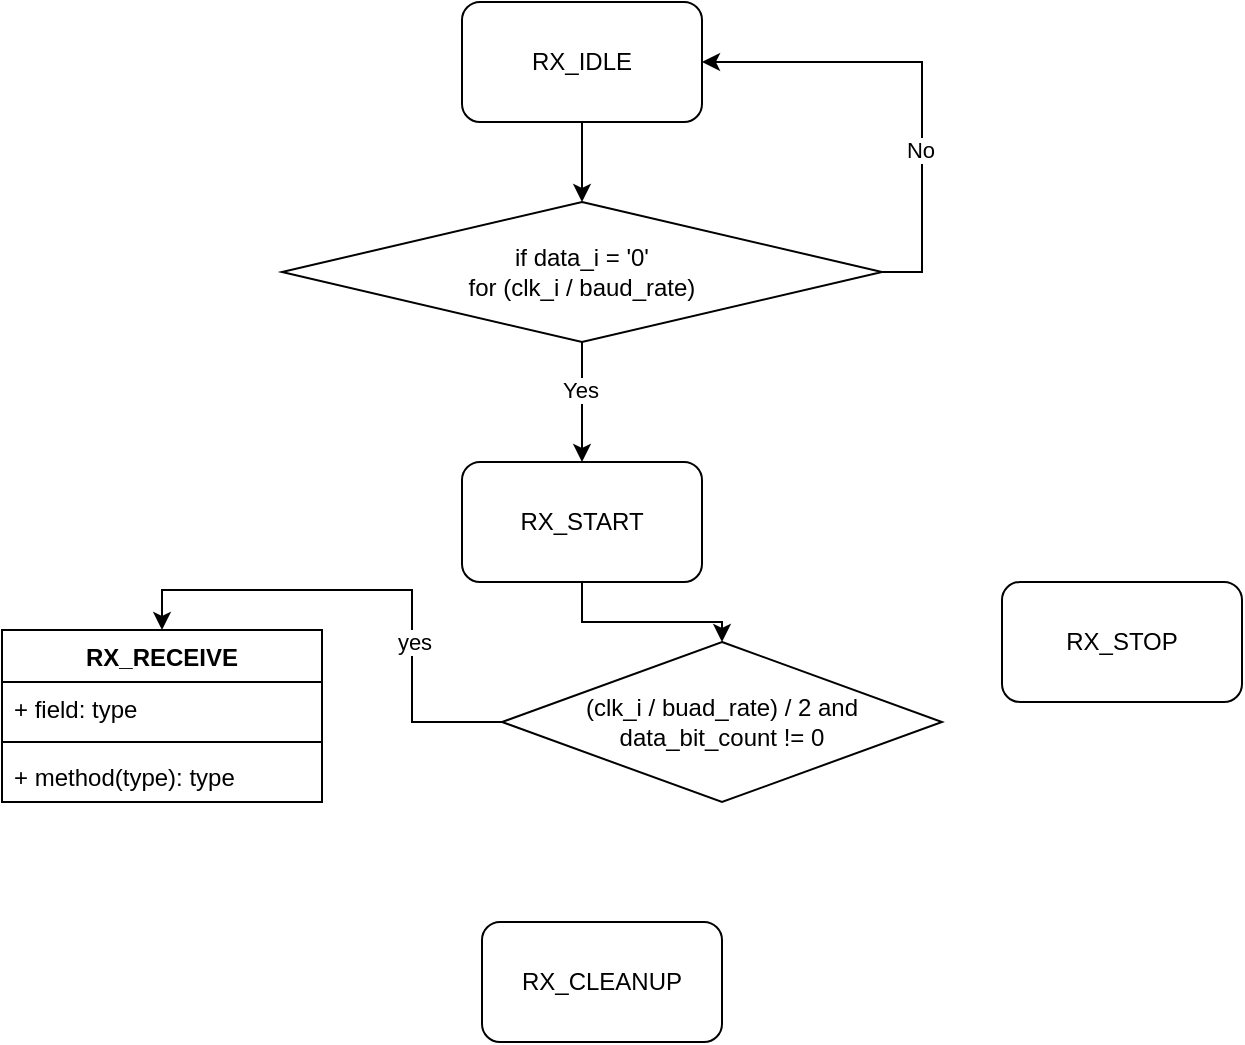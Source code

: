 <mxfile version="14.1.8" type="device"><diagram id="C5RBs43oDa-KdzZeNtuy" name="uart_rx"><mxGraphModel dx="593" dy="347" grid="1" gridSize="10" guides="1" tooltips="1" connect="1" arrows="1" fold="1" page="1" pageScale="1" pageWidth="827" pageHeight="1169" math="0" shadow="0"><root><mxCell id="WIyWlLk6GJQsqaUBKTNV-0"/><mxCell id="WIyWlLk6GJQsqaUBKTNV-1" parent="WIyWlLk6GJQsqaUBKTNV-0"/><mxCell id="RLUm-Fah_2hcVVik-IUE-25" style="edgeStyle=orthogonalEdgeStyle;rounded=0;orthogonalLoop=1;jettySize=auto;html=1;exitX=0.5;exitY=1;exitDx=0;exitDy=0;entryX=0.5;entryY=0;entryDx=0;entryDy=0;" edge="1" parent="WIyWlLk6GJQsqaUBKTNV-1" source="RLUm-Fah_2hcVVik-IUE-0" target="RLUm-Fah_2hcVVik-IUE-23"><mxGeometry relative="1" as="geometry"/></mxCell><mxCell id="RLUm-Fah_2hcVVik-IUE-0" value="RX_START" style="rounded=1;whiteSpace=wrap;html=1;" vertex="1" parent="WIyWlLk6GJQsqaUBKTNV-1"><mxGeometry x="330" y="280" width="120" height="60" as="geometry"/></mxCell><mxCell id="RLUm-Fah_2hcVVik-IUE-7" style="edgeStyle=orthogonalEdgeStyle;rounded=0;orthogonalLoop=1;jettySize=auto;html=1;" edge="1" parent="WIyWlLk6GJQsqaUBKTNV-1" source="RLUm-Fah_2hcVVik-IUE-1" target="RLUm-Fah_2hcVVik-IUE-5"><mxGeometry relative="1" as="geometry"/></mxCell><mxCell id="RLUm-Fah_2hcVVik-IUE-1" value="RX_IDLE" style="rounded=1;whiteSpace=wrap;html=1;" vertex="1" parent="WIyWlLk6GJQsqaUBKTNV-1"><mxGeometry x="330" y="50" width="120" height="60" as="geometry"/></mxCell><mxCell id="RLUm-Fah_2hcVVik-IUE-3" value="RX_STOP" style="rounded=1;whiteSpace=wrap;html=1;" vertex="1" parent="WIyWlLk6GJQsqaUBKTNV-1"><mxGeometry x="600" y="340" width="120" height="60" as="geometry"/></mxCell><mxCell id="RLUm-Fah_2hcVVik-IUE-4" value="RX_CLEANUP" style="rounded=1;whiteSpace=wrap;html=1;" vertex="1" parent="WIyWlLk6GJQsqaUBKTNV-1"><mxGeometry x="340" y="510" width="120" height="60" as="geometry"/></mxCell><mxCell id="RLUm-Fah_2hcVVik-IUE-12" style="edgeStyle=orthogonalEdgeStyle;rounded=0;orthogonalLoop=1;jettySize=auto;html=1;exitX=1;exitY=0.5;exitDx=0;exitDy=0;entryX=1;entryY=0.5;entryDx=0;entryDy=0;" edge="1" parent="WIyWlLk6GJQsqaUBKTNV-1" source="RLUm-Fah_2hcVVik-IUE-5" target="RLUm-Fah_2hcVVik-IUE-1"><mxGeometry relative="1" as="geometry"/></mxCell><mxCell id="RLUm-Fah_2hcVVik-IUE-20" value="No" style="edgeLabel;html=1;align=center;verticalAlign=middle;resizable=0;points=[];" vertex="1" connectable="0" parent="RLUm-Fah_2hcVVik-IUE-12"><mxGeometry x="-0.306" y="1" relative="1" as="geometry"><mxPoint as="offset"/></mxGeometry></mxCell><mxCell id="RLUm-Fah_2hcVVik-IUE-21" style="edgeStyle=orthogonalEdgeStyle;rounded=0;orthogonalLoop=1;jettySize=auto;html=1;exitX=0.5;exitY=1;exitDx=0;exitDy=0;entryX=0.5;entryY=0;entryDx=0;entryDy=0;" edge="1" parent="WIyWlLk6GJQsqaUBKTNV-1" source="RLUm-Fah_2hcVVik-IUE-5" target="RLUm-Fah_2hcVVik-IUE-0"><mxGeometry relative="1" as="geometry"/></mxCell><mxCell id="RLUm-Fah_2hcVVik-IUE-22" value="Yes" style="edgeLabel;html=1;align=center;verticalAlign=middle;resizable=0;points=[];" vertex="1" connectable="0" parent="RLUm-Fah_2hcVVik-IUE-21"><mxGeometry x="-0.217" y="-1" relative="1" as="geometry"><mxPoint as="offset"/></mxGeometry></mxCell><mxCell id="RLUm-Fah_2hcVVik-IUE-5" value="if data_i = '0'&lt;br&gt;for (clk_i / baud_rate)" style="rhombus;whiteSpace=wrap;html=1;" vertex="1" parent="WIyWlLk6GJQsqaUBKTNV-1"><mxGeometry x="240" y="150" width="300" height="70" as="geometry"/></mxCell><mxCell id="RLUm-Fah_2hcVVik-IUE-24" style="edgeStyle=orthogonalEdgeStyle;rounded=0;orthogonalLoop=1;jettySize=auto;html=1;exitX=0;exitY=0.5;exitDx=0;exitDy=0;entryX=0.5;entryY=0;entryDx=0;entryDy=0;" edge="1" parent="WIyWlLk6GJQsqaUBKTNV-1" source="RLUm-Fah_2hcVVik-IUE-23" target="RLUm-Fah_2hcVVik-IUE-26"><mxGeometry relative="1" as="geometry"><mxPoint x="215" y="390" as="targetPoint"/></mxGeometry></mxCell><mxCell id="RLUm-Fah_2hcVVik-IUE-30" value="yes" style="edgeLabel;html=1;align=center;verticalAlign=middle;resizable=0;points=[];" vertex="1" connectable="0" parent="RLUm-Fah_2hcVVik-IUE-24"><mxGeometry x="-0.337" y="-1" relative="1" as="geometry"><mxPoint as="offset"/></mxGeometry></mxCell><mxCell id="RLUm-Fah_2hcVVik-IUE-23" value="(clk_i / buad_rate) / 2 and data_bit_count != 0" style="rhombus;whiteSpace=wrap;html=1;" vertex="1" parent="WIyWlLk6GJQsqaUBKTNV-1"><mxGeometry x="350" y="370" width="220" height="80" as="geometry"/></mxCell><mxCell id="RLUm-Fah_2hcVVik-IUE-26" value="RX_RECEIVE" style="swimlane;fontStyle=1;align=center;verticalAlign=top;childLayout=stackLayout;horizontal=1;startSize=26;horizontalStack=0;resizeParent=1;resizeParentMax=0;resizeLast=0;collapsible=1;marginBottom=0;" vertex="1" parent="WIyWlLk6GJQsqaUBKTNV-1"><mxGeometry x="100" y="364" width="160" height="86" as="geometry"/></mxCell><mxCell id="RLUm-Fah_2hcVVik-IUE-27" value="+ field: type" style="text;strokeColor=none;fillColor=none;align=left;verticalAlign=top;spacingLeft=4;spacingRight=4;overflow=hidden;rotatable=0;points=[[0,0.5],[1,0.5]];portConstraint=eastwest;" vertex="1" parent="RLUm-Fah_2hcVVik-IUE-26"><mxGeometry y="26" width="160" height="26" as="geometry"/></mxCell><mxCell id="RLUm-Fah_2hcVVik-IUE-28" value="" style="line;strokeWidth=1;fillColor=none;align=left;verticalAlign=middle;spacingTop=-1;spacingLeft=3;spacingRight=3;rotatable=0;labelPosition=right;points=[];portConstraint=eastwest;" vertex="1" parent="RLUm-Fah_2hcVVik-IUE-26"><mxGeometry y="52" width="160" height="8" as="geometry"/></mxCell><mxCell id="RLUm-Fah_2hcVVik-IUE-29" value="+ method(type): type" style="text;strokeColor=none;fillColor=none;align=left;verticalAlign=top;spacingLeft=4;spacingRight=4;overflow=hidden;rotatable=0;points=[[0,0.5],[1,0.5]];portConstraint=eastwest;" vertex="1" parent="RLUm-Fah_2hcVVik-IUE-26"><mxGeometry y="60" width="160" height="26" as="geometry"/></mxCell></root></mxGraphModel></diagram></mxfile>